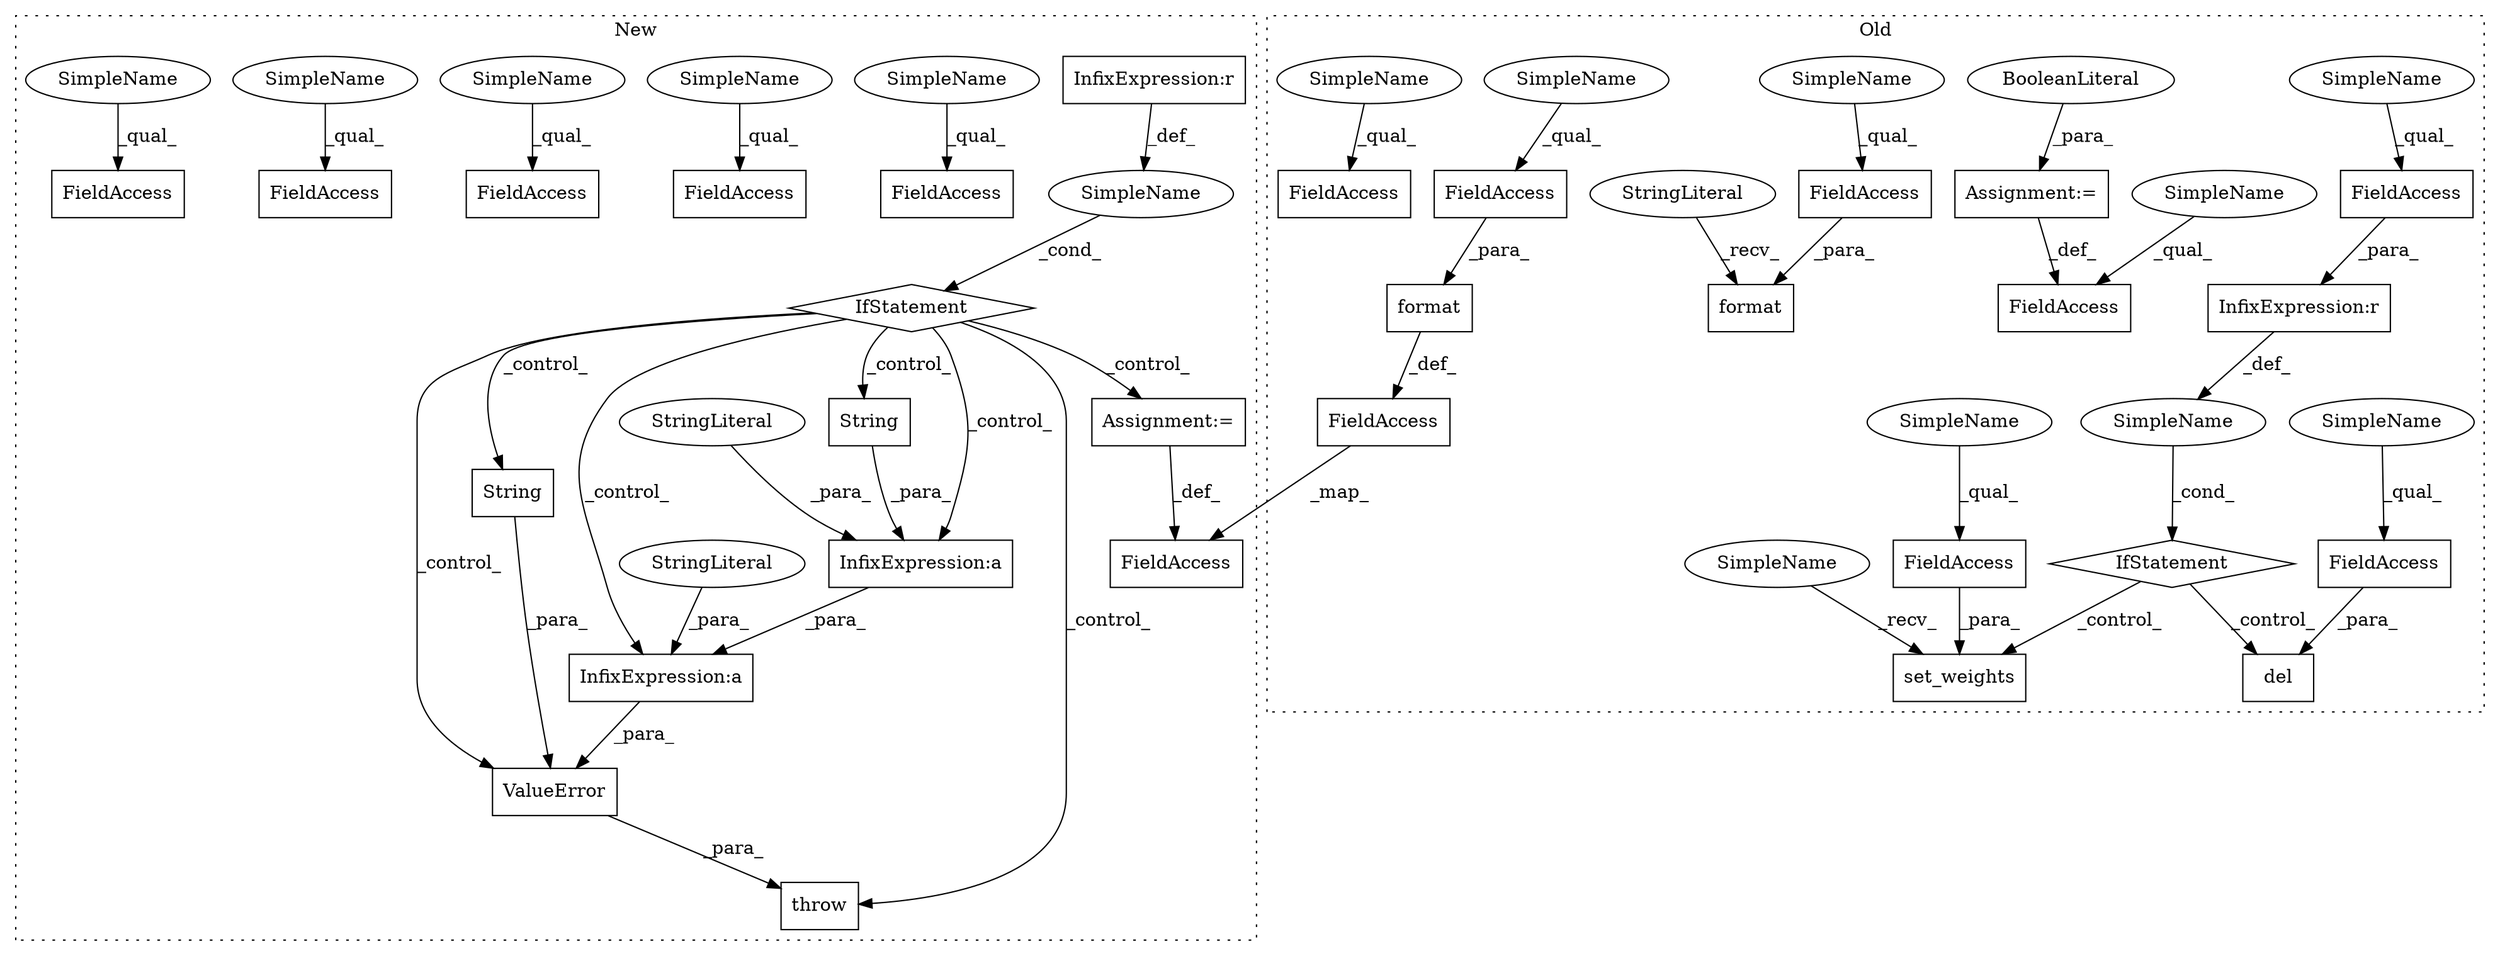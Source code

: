 digraph G {
subgraph cluster0 {
1 [label="format" a="32" s="1402,1418" l="7,1" shape="box"];
3 [label="StringLiteral" a="45" s="1384" l="17" shape="ellipse"];
4 [label="FieldAccess" a="22" s="1409" l="9" shape="box"];
8 [label="FieldAccess" a="22" s="1127" l="10" shape="box"];
10 [label="FieldAccess" a="22" s="1501" l="9" shape="box"];
11 [label="FieldAccess" a="22" s="1616" l="20" shape="box"];
15 [label="FieldAccess" a="22" s="1217" l="9" shape="box"];
17 [label="FieldAccess" a="22" s="1649" l="10" shape="box"];
18 [label="FieldAccess" a="22" s="1583" l="20" shape="box"];
19 [label="FieldAccess" a="22" s="1528" l="20" shape="box"];
20 [label="format" a="32" s="1210,1226" l="7,1" shape="box"];
21 [label="set_weights" a="32" s="1571,1603" l="12,1" shape="box"];
22 [label="del" a="32" s="1612,1636" l="4,1" shape="box"];
24 [label="IfStatement" a="25" s="1524,1556" l="4,2" shape="diamond"];
26 [label="SimpleName" a="42" s="" l="" shape="ellipse"];
34 [label="InfixExpression:r" a="27" s="1548" l="4" shape="box"];
35 [label="Assignment:=" a="7" s="1659" l="1" shape="box"];
36 [label="BooleanLiteral" a="9" s="1660" l="4" shape="ellipse"];
37 [label="SimpleName" a="42" s="1217" l="4" shape="ellipse"];
38 [label="SimpleName" a="42" s="1616" l="4" shape="ellipse"];
39 [label="SimpleName" a="42" s="1528" l="4" shape="ellipse"];
40 [label="SimpleName" a="42" s="1583" l="4" shape="ellipse"];
41 [label="SimpleName" a="42" s="1649" l="4" shape="ellipse"];
42 [label="SimpleName" a="42" s="1409" l="4" shape="ellipse"];
43 [label="SimpleName" a="42" s="1501" l="4" shape="ellipse"];
44 [label="SimpleName" a="42" s="1566" l="4" shape="ellipse"];
label = "Old";
style="dotted";
}
subgraph cluster1 {
2 [label="String" a="32" s="1614,1632" l="7,1" shape="box"];
5 [label="IfStatement" a="25" s="1440,1455" l="4,2" shape="diamond"];
6 [label="SimpleName" a="42" s="" l="" shape="ellipse"];
7 [label="Assignment:=" a="7" s="1729" l="6" shape="box"];
9 [label="FieldAccess" a="22" s="1970" l="10" shape="box"];
12 [label="FieldAccess" a="22" s="1773" l="11" shape="box"];
13 [label="FieldAccess" a="22" s="1877" l="20" shape="box"];
14 [label="FieldAccess" a="22" s="1920" l="9" shape="box"];
16 [label="FieldAccess" a="22" s="2101" l="10" shape="box"];
23 [label="FieldAccess" a="22" s="2283" l="32" shape="box"];
25 [label="ValueError" a="32" s="1471,1640" l="11,1" shape="box"];
27 [label="InfixExpression:r" a="27" s="1447" l="4" shape="box"];
28 [label="throw" a="53" s="1465" l="6" shape="box"];
29 [label="String" a="32" s="1495,1511" l="7,1" shape="box"];
30 [label="InfixExpression:a" a="27" s="1492" l="3" shape="box"];
31 [label="InfixExpression:a" a="27" s="1513" l="3" shape="box"];
32 [label="StringLiteral" a="45" s="1516" l="94" shape="ellipse"];
33 [label="StringLiteral" a="45" s="1485" l="7" shape="ellipse"];
45 [label="SimpleName" a="42" s="1773" l="4" shape="ellipse"];
46 [label="SimpleName" a="42" s="1877" l="4" shape="ellipse"];
47 [label="SimpleName" a="42" s="2101" l="4" shape="ellipse"];
48 [label="SimpleName" a="42" s="1920" l="4" shape="ellipse"];
49 [label="SimpleName" a="42" s="2283" l="4" shape="ellipse"];
label = "New";
style="dotted";
}
2 -> 25 [label="_para_"];
3 -> 1 [label="_recv_"];
4 -> 1 [label="_para_"];
5 -> 7 [label="_control_"];
5 -> 2 [label="_control_"];
5 -> 30 [label="_control_"];
5 -> 31 [label="_control_"];
5 -> 29 [label="_control_"];
5 -> 25 [label="_control_"];
5 -> 28 [label="_control_"];
6 -> 5 [label="_cond_"];
7 -> 9 [label="_def_"];
8 -> 9 [label="_map_"];
11 -> 22 [label="_para_"];
15 -> 20 [label="_para_"];
18 -> 21 [label="_para_"];
19 -> 34 [label="_para_"];
20 -> 8 [label="_def_"];
24 -> 22 [label="_control_"];
24 -> 21 [label="_control_"];
25 -> 28 [label="_para_"];
26 -> 24 [label="_cond_"];
27 -> 6 [label="_def_"];
29 -> 30 [label="_para_"];
30 -> 31 [label="_para_"];
31 -> 25 [label="_para_"];
32 -> 31 [label="_para_"];
33 -> 30 [label="_para_"];
34 -> 26 [label="_def_"];
35 -> 17 [label="_def_"];
36 -> 35 [label="_para_"];
37 -> 15 [label="_qual_"];
38 -> 11 [label="_qual_"];
39 -> 19 [label="_qual_"];
40 -> 18 [label="_qual_"];
41 -> 17 [label="_qual_"];
42 -> 4 [label="_qual_"];
43 -> 10 [label="_qual_"];
44 -> 21 [label="_recv_"];
45 -> 12 [label="_qual_"];
46 -> 13 [label="_qual_"];
47 -> 16 [label="_qual_"];
48 -> 14 [label="_qual_"];
49 -> 23 [label="_qual_"];
}